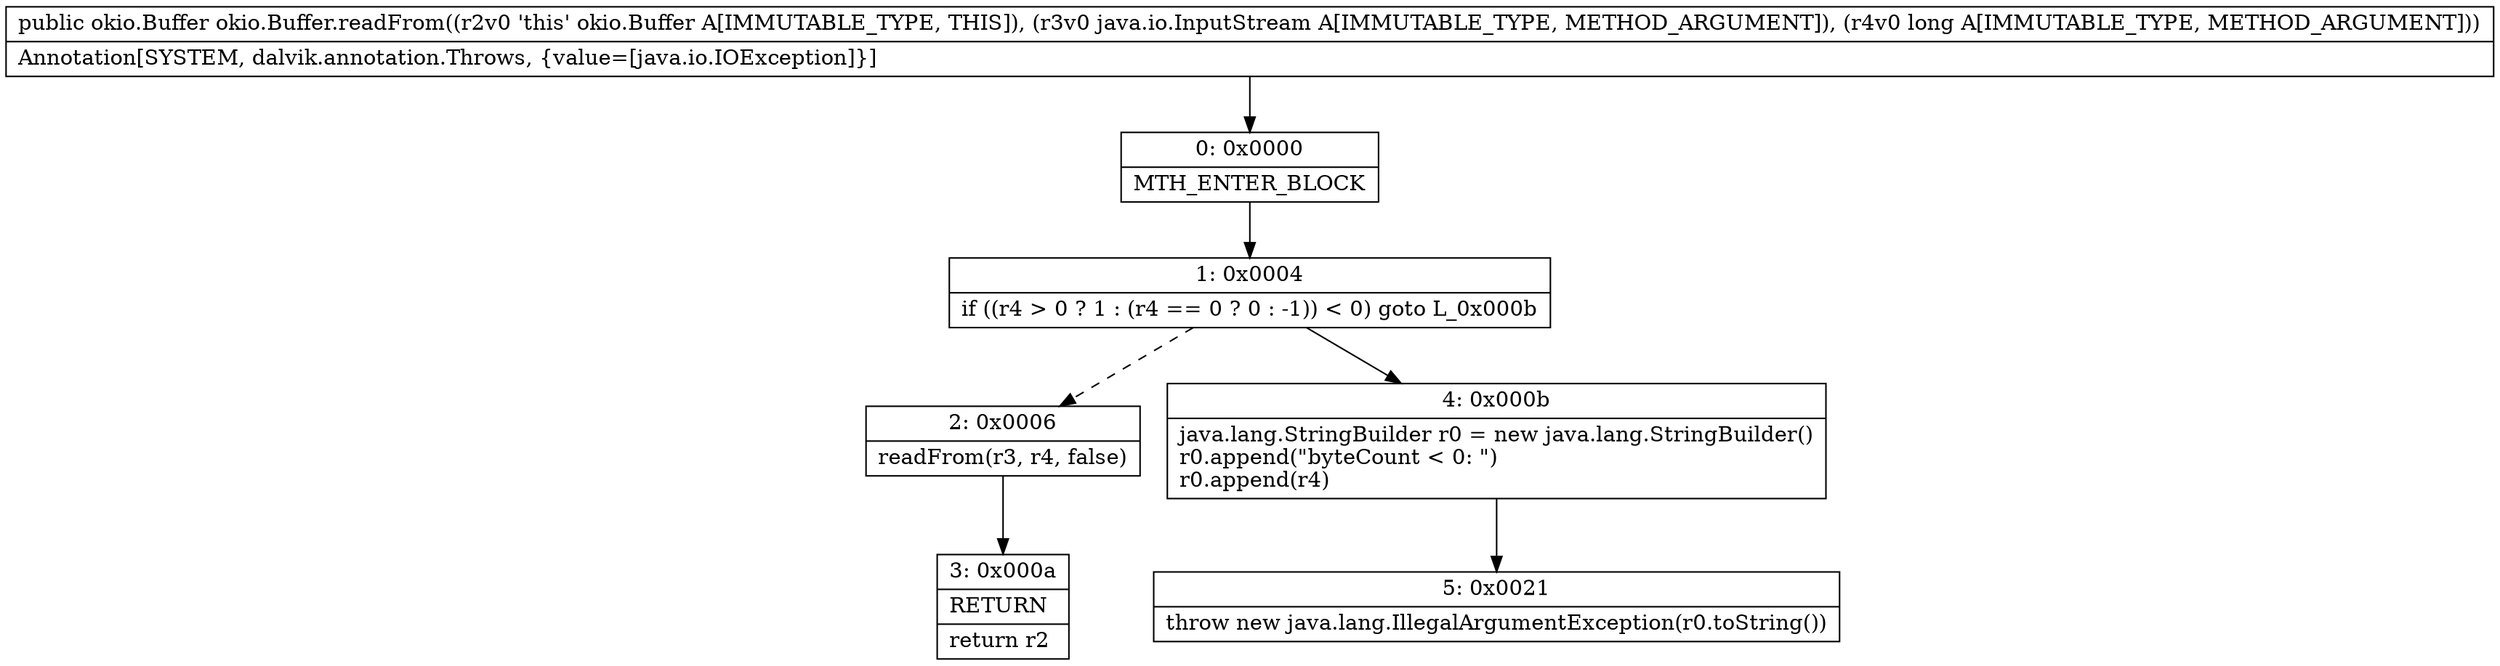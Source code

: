digraph "CFG forokio.Buffer.readFrom(Ljava\/io\/InputStream;J)Lokio\/Buffer;" {
Node_0 [shape=record,label="{0\:\ 0x0000|MTH_ENTER_BLOCK\l}"];
Node_1 [shape=record,label="{1\:\ 0x0004|if ((r4 \> 0 ? 1 : (r4 == 0 ? 0 : \-1)) \< 0) goto L_0x000b\l}"];
Node_2 [shape=record,label="{2\:\ 0x0006|readFrom(r3, r4, false)\l}"];
Node_3 [shape=record,label="{3\:\ 0x000a|RETURN\l|return r2\l}"];
Node_4 [shape=record,label="{4\:\ 0x000b|java.lang.StringBuilder r0 = new java.lang.StringBuilder()\lr0.append(\"byteCount \< 0: \")\lr0.append(r4)\l}"];
Node_5 [shape=record,label="{5\:\ 0x0021|throw new java.lang.IllegalArgumentException(r0.toString())\l}"];
MethodNode[shape=record,label="{public okio.Buffer okio.Buffer.readFrom((r2v0 'this' okio.Buffer A[IMMUTABLE_TYPE, THIS]), (r3v0 java.io.InputStream A[IMMUTABLE_TYPE, METHOD_ARGUMENT]), (r4v0 long A[IMMUTABLE_TYPE, METHOD_ARGUMENT]))  | Annotation[SYSTEM, dalvik.annotation.Throws, \{value=[java.io.IOException]\}]\l}"];
MethodNode -> Node_0;
Node_0 -> Node_1;
Node_1 -> Node_2[style=dashed];
Node_1 -> Node_4;
Node_2 -> Node_3;
Node_4 -> Node_5;
}

